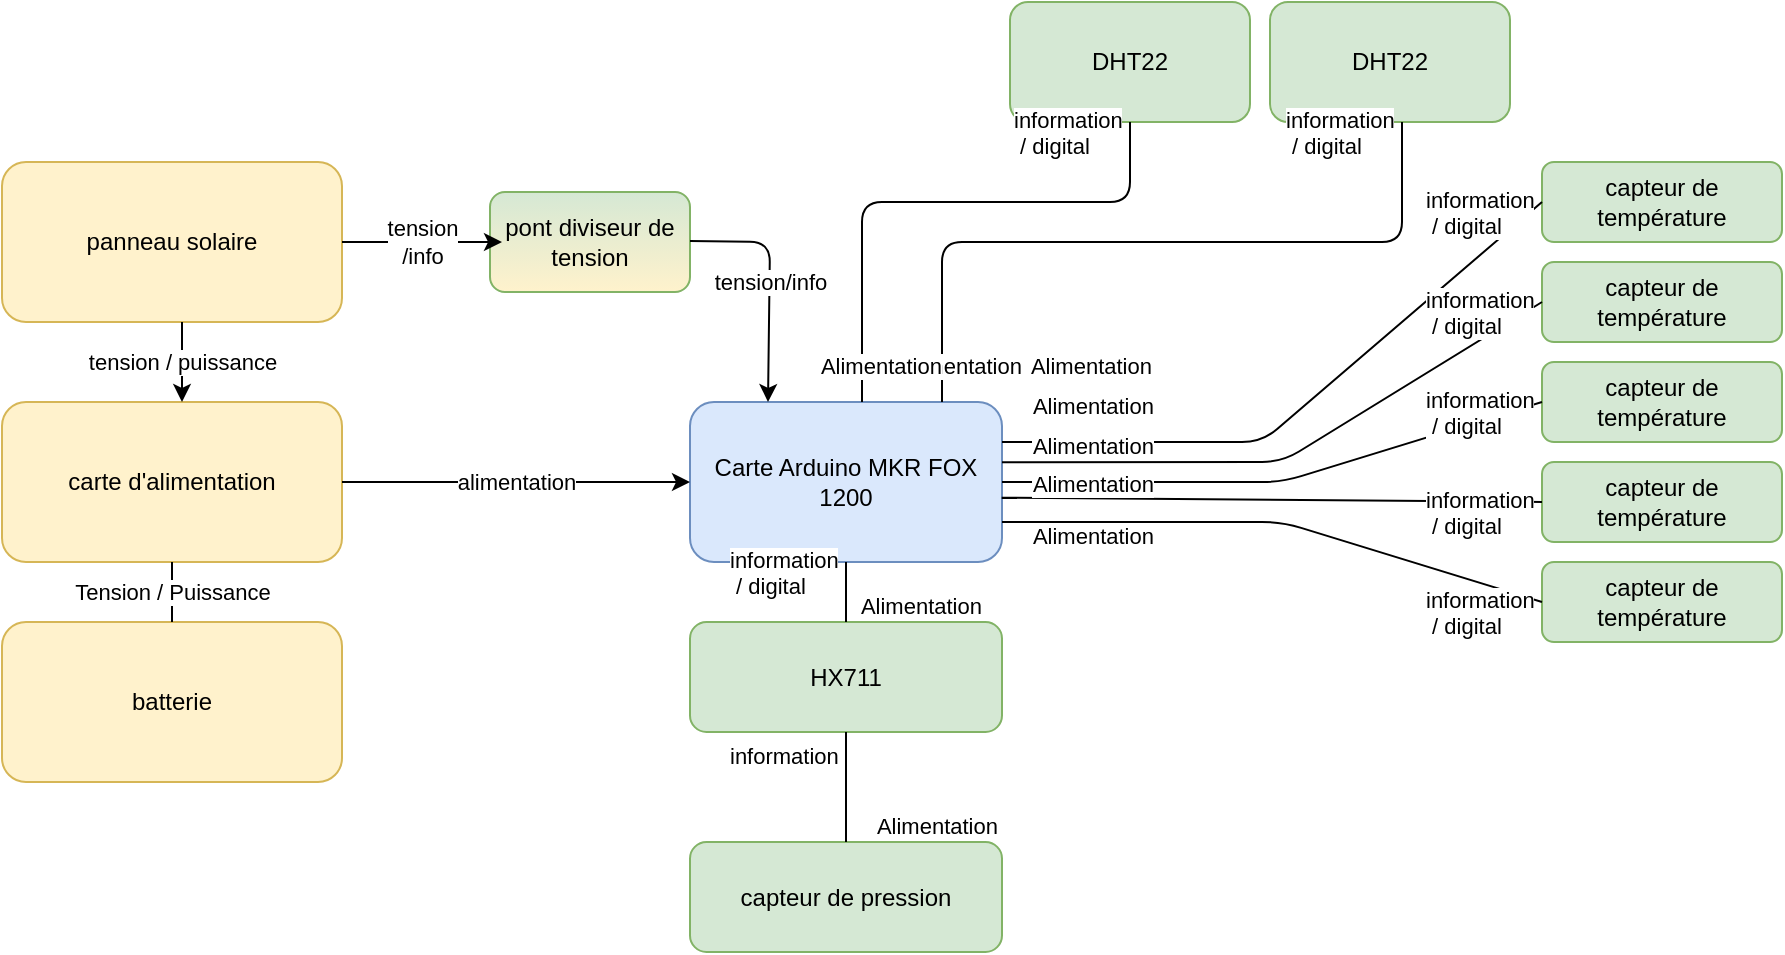 <mxfile version="14.9.3" type="device"><diagram id="5MrgnKDGI7gBkpORk5VN" name="Page-1"><mxGraphModel dx="1362" dy="588" grid="1" gridSize="10" guides="1" tooltips="1" connect="1" arrows="1" fold="1" page="1" pageScale="1" pageWidth="827" pageHeight="1169" math="0" shadow="0"><root><mxCell id="0"/><mxCell id="1" parent="0"/><mxCell id="vDE-AmIc3GsB3ryQzdrk-1" value="&#10;&#10;Carte Arduino MKR FOX 1200 &#10;&#10;" style="rounded=1;whiteSpace=wrap;html=1;fillColor=#dae8fc;strokeColor=#6c8ebf;" vertex="1" parent="1"><mxGeometry x="414" y="280" width="156" height="80" as="geometry"/></mxCell><mxCell id="vDE-AmIc3GsB3ryQzdrk-2" value="panneau solaire" style="rounded=1;whiteSpace=wrap;html=1;fillColor=#fff2cc;strokeColor=#d6b656;" vertex="1" parent="1"><mxGeometry x="70" y="160" width="170" height="80" as="geometry"/></mxCell><mxCell id="vDE-AmIc3GsB3ryQzdrk-3" value="carte d'alimentation" style="rounded=1;whiteSpace=wrap;html=1;fillColor=#fff2cc;strokeColor=#d6b656;" vertex="1" parent="1"><mxGeometry x="70" y="280" width="170" height="80" as="geometry"/></mxCell><mxCell id="vDE-AmIc3GsB3ryQzdrk-5" value="capteur de pression" style="rounded=1;whiteSpace=wrap;html=1;fillColor=#d5e8d4;strokeColor=#82b366;" vertex="1" parent="1"><mxGeometry x="414" y="500" width="156" height="55" as="geometry"/></mxCell><mxCell id="vDE-AmIc3GsB3ryQzdrk-6" value="DHT22" style="rounded=1;whiteSpace=wrap;html=1;fillColor=#d5e8d4;strokeColor=#82b366;" vertex="1" parent="1"><mxGeometry x="574" y="80" width="120" height="60" as="geometry"/></mxCell><mxCell id="vDE-AmIc3GsB3ryQzdrk-7" value="DHT22" style="rounded=1;whiteSpace=wrap;html=1;fillColor=#d5e8d4;strokeColor=#82b366;" vertex="1" parent="1"><mxGeometry x="704" y="80" width="120" height="60" as="geometry"/></mxCell><mxCell id="vDE-AmIc3GsB3ryQzdrk-9" value="batterie" style="rounded=1;whiteSpace=wrap;html=1;fillColor=#fff2cc;strokeColor=#d6b656;" vertex="1" parent="1"><mxGeometry x="70" y="390" width="170" height="80" as="geometry"/></mxCell><mxCell id="vDE-AmIc3GsB3ryQzdrk-10" value="pont diviseur de tension" style="rounded=1;whiteSpace=wrap;html=1;fillColor=#d5e8d4;strokeColor=#82b366;gradientColor=#FFF2CC;" vertex="1" parent="1"><mxGeometry x="314" y="175" width="100" height="50" as="geometry"/></mxCell><mxCell id="vDE-AmIc3GsB3ryQzdrk-13" value="" style="endArrow=classic;html=1;entryX=0.25;entryY=0;entryDx=0;entryDy=0;" edge="1" parent="1" target="vDE-AmIc3GsB3ryQzdrk-1"><mxGeometry relative="1" as="geometry"><mxPoint x="414" y="199.5" as="sourcePoint"/><mxPoint x="514" y="199.5" as="targetPoint"/><Array as="points"><mxPoint x="454" y="200"/></Array></mxGeometry></mxCell><mxCell id="vDE-AmIc3GsB3ryQzdrk-14" value="tension/info" style="edgeLabel;resizable=0;html=1;align=center;verticalAlign=middle;" connectable="0" vertex="1" parent="vDE-AmIc3GsB3ryQzdrk-13"><mxGeometry relative="1" as="geometry"/></mxCell><mxCell id="vDE-AmIc3GsB3ryQzdrk-16" value="" style="endArrow=classic;html=1;exitX=1;exitY=0.5;exitDx=0;exitDy=0;" edge="1" parent="1" source="vDE-AmIc3GsB3ryQzdrk-2"><mxGeometry relative="1" as="geometry"><mxPoint x="360" y="300" as="sourcePoint"/><mxPoint x="320" y="200" as="targetPoint"/></mxGeometry></mxCell><mxCell id="vDE-AmIc3GsB3ryQzdrk-17" value="tension&lt;br&gt;/info" style="edgeLabel;resizable=0;html=1;align=center;verticalAlign=middle;" connectable="0" vertex="1" parent="vDE-AmIc3GsB3ryQzdrk-16"><mxGeometry relative="1" as="geometry"/></mxCell><mxCell id="vDE-AmIc3GsB3ryQzdrk-18" value="" style="endArrow=classic;html=1;" edge="1" parent="1"><mxGeometry relative="1" as="geometry"><mxPoint x="160" y="240" as="sourcePoint"/><mxPoint x="160" y="280" as="targetPoint"/></mxGeometry></mxCell><mxCell id="vDE-AmIc3GsB3ryQzdrk-19" value="tension / puissance" style="edgeLabel;resizable=0;html=1;align=center;verticalAlign=middle;" connectable="0" vertex="1" parent="vDE-AmIc3GsB3ryQzdrk-18"><mxGeometry relative="1" as="geometry"/></mxCell><mxCell id="vDE-AmIc3GsB3ryQzdrk-20" value="" style="endArrow=none;html=1;entryX=0.5;entryY=0;entryDx=0;entryDy=0;exitX=0.5;exitY=1;exitDx=0;exitDy=0;endFill=0;" edge="1" parent="1" source="vDE-AmIc3GsB3ryQzdrk-3" target="vDE-AmIc3GsB3ryQzdrk-9"><mxGeometry relative="1" as="geometry"><mxPoint x="240" y="319.76" as="sourcePoint"/><mxPoint x="340" y="319.76" as="targetPoint"/></mxGeometry></mxCell><mxCell id="vDE-AmIc3GsB3ryQzdrk-21" value="Tension / Puissance" style="edgeLabel;resizable=0;html=1;align=center;verticalAlign=middle;" connectable="0" vertex="1" parent="vDE-AmIc3GsB3ryQzdrk-20"><mxGeometry relative="1" as="geometry"/></mxCell><mxCell id="vDE-AmIc3GsB3ryQzdrk-22" value="" style="endArrow=classic;html=1;exitX=1;exitY=0.5;exitDx=0;exitDy=0;entryX=0;entryY=0.5;entryDx=0;entryDy=0;" edge="1" parent="1" source="vDE-AmIc3GsB3ryQzdrk-3" target="vDE-AmIc3GsB3ryQzdrk-1"><mxGeometry relative="1" as="geometry"><mxPoint x="250" y="319.76" as="sourcePoint"/><mxPoint x="350" y="319.76" as="targetPoint"/><Array as="points"><mxPoint x="360" y="320"/></Array></mxGeometry></mxCell><mxCell id="vDE-AmIc3GsB3ryQzdrk-23" value="alimentation" style="edgeLabel;resizable=0;html=1;align=center;verticalAlign=middle;" connectable="0" vertex="1" parent="vDE-AmIc3GsB3ryQzdrk-22"><mxGeometry relative="1" as="geometry"/></mxCell><mxCell id="vDE-AmIc3GsB3ryQzdrk-27" value="capteur de température" style="rounded=1;whiteSpace=wrap;html=1;fillColor=#d5e8d4;strokeColor=#82b366;" vertex="1" parent="1"><mxGeometry x="840" y="160" width="120" height="40" as="geometry"/></mxCell><mxCell id="vDE-AmIc3GsB3ryQzdrk-28" value="capteur de température" style="rounded=1;whiteSpace=wrap;html=1;fillColor=#d5e8d4;strokeColor=#82b366;" vertex="1" parent="1"><mxGeometry x="840" y="210" width="120" height="40" as="geometry"/></mxCell><mxCell id="vDE-AmIc3GsB3ryQzdrk-29" value="capteur de température" style="rounded=1;whiteSpace=wrap;html=1;fillColor=#d5e8d4;strokeColor=#82b366;" vertex="1" parent="1"><mxGeometry x="840" y="260" width="120" height="40" as="geometry"/></mxCell><mxCell id="vDE-AmIc3GsB3ryQzdrk-30" value="capteur de température" style="rounded=1;whiteSpace=wrap;html=1;fillColor=#d5e8d4;strokeColor=#82b366;" vertex="1" parent="1"><mxGeometry x="840" y="310" width="120" height="40" as="geometry"/></mxCell><mxCell id="vDE-AmIc3GsB3ryQzdrk-31" value="capteur de température" style="rounded=1;whiteSpace=wrap;html=1;fillColor=#d5e8d4;strokeColor=#82b366;" vertex="1" parent="1"><mxGeometry x="840" y="360" width="120" height="40" as="geometry"/></mxCell><mxCell id="vDE-AmIc3GsB3ryQzdrk-35" value="" style="endArrow=none;html=1;exitX=0;exitY=0.5;exitDx=0;exitDy=0;entryX=1;entryY=0.25;entryDx=0;entryDy=0;endFill=0;" edge="1" parent="1" source="vDE-AmIc3GsB3ryQzdrk-27" target="vDE-AmIc3GsB3ryQzdrk-1"><mxGeometry relative="1" as="geometry"><mxPoint x="650" y="290" as="sourcePoint"/><mxPoint x="810" y="290" as="targetPoint"/><Array as="points"><mxPoint x="700" y="300"/></Array></mxGeometry></mxCell><mxCell id="vDE-AmIc3GsB3ryQzdrk-37" value="information&lt;br&gt;&amp;nbsp;/ digital" style="edgeLabel;resizable=0;html=1;align=left;verticalAlign=bottom;" connectable="0" vertex="1" parent="vDE-AmIc3GsB3ryQzdrk-35"><mxGeometry x="-1" relative="1" as="geometry"><mxPoint x="-60" y="20" as="offset"/></mxGeometry></mxCell><mxCell id="vDE-AmIc3GsB3ryQzdrk-38" value="&lt;span style=&quot;text-align: left&quot;&gt;Alimentation&lt;/span&gt;" style="edgeLabel;resizable=0;html=1;align=right;verticalAlign=bottom;" connectable="0" vertex="1" parent="vDE-AmIc3GsB3ryQzdrk-35"><mxGeometry x="1" relative="1" as="geometry"><mxPoint x="76" y="-30" as="offset"/></mxGeometry></mxCell><mxCell id="vDE-AmIc3GsB3ryQzdrk-39" value="" style="endArrow=none;html=1;exitX=0;exitY=0.5;exitDx=0;exitDy=0;entryX=1;entryY=0.376;entryDx=0;entryDy=0;endFill=0;entryPerimeter=0;" edge="1" parent="1" source="vDE-AmIc3GsB3ryQzdrk-28" target="vDE-AmIc3GsB3ryQzdrk-1"><mxGeometry relative="1" as="geometry"><mxPoint x="850" y="190" as="sourcePoint"/><mxPoint x="584" y="310" as="targetPoint"/><Array as="points"><mxPoint x="710" y="310"/></Array></mxGeometry></mxCell><mxCell id="vDE-AmIc3GsB3ryQzdrk-40" value="information&lt;br&gt;&amp;nbsp;/ digital" style="edgeLabel;resizable=0;html=1;align=left;verticalAlign=bottom;" connectable="0" vertex="1" parent="vDE-AmIc3GsB3ryQzdrk-39"><mxGeometry x="-1" relative="1" as="geometry"><mxPoint x="-60" y="20" as="offset"/></mxGeometry></mxCell><mxCell id="vDE-AmIc3GsB3ryQzdrk-41" value="&lt;span style=&quot;text-align: left&quot;&gt;Alimentation&lt;/span&gt;" style="edgeLabel;resizable=0;html=1;align=right;verticalAlign=bottom;" connectable="0" vertex="1" parent="vDE-AmIc3GsB3ryQzdrk-39"><mxGeometry x="1" relative="1" as="geometry"><mxPoint x="76" y="-20" as="offset"/></mxGeometry></mxCell><mxCell id="vDE-AmIc3GsB3ryQzdrk-42" value="" style="endArrow=none;html=1;exitX=0;exitY=0.5;exitDx=0;exitDy=0;endFill=0;entryX=1;entryY=0.5;entryDx=0;entryDy=0;" edge="1" parent="1" source="vDE-AmIc3GsB3ryQzdrk-29" target="vDE-AmIc3GsB3ryQzdrk-1"><mxGeometry relative="1" as="geometry"><mxPoint x="850" y="240" as="sourcePoint"/><mxPoint x="580" y="320" as="targetPoint"/><Array as="points"><mxPoint x="710" y="320"/></Array></mxGeometry></mxCell><mxCell id="vDE-AmIc3GsB3ryQzdrk-43" value="information&lt;br&gt;&amp;nbsp;/ digital" style="edgeLabel;resizable=0;html=1;align=left;verticalAlign=bottom;" connectable="0" vertex="1" parent="vDE-AmIc3GsB3ryQzdrk-42"><mxGeometry x="-1" relative="1" as="geometry"><mxPoint x="-60" y="20" as="offset"/></mxGeometry></mxCell><mxCell id="vDE-AmIc3GsB3ryQzdrk-44" value="&lt;span style=&quot;text-align: left&quot;&gt;Alimentation&lt;/span&gt;" style="edgeLabel;resizable=0;html=1;align=right;verticalAlign=bottom;" connectable="0" vertex="1" parent="vDE-AmIc3GsB3ryQzdrk-42"><mxGeometry x="1" relative="1" as="geometry"><mxPoint x="76" y="-10" as="offset"/></mxGeometry></mxCell><mxCell id="vDE-AmIc3GsB3ryQzdrk-45" value="" style="endArrow=none;html=1;exitX=0;exitY=0.5;exitDx=0;exitDy=0;entryX=0.999;entryY=0.598;entryDx=0;entryDy=0;endFill=0;entryPerimeter=0;" edge="1" parent="1" source="vDE-AmIc3GsB3ryQzdrk-30" target="vDE-AmIc3GsB3ryQzdrk-1"><mxGeometry relative="1" as="geometry"><mxPoint x="850" y="290" as="sourcePoint"/><mxPoint x="584" y="330" as="targetPoint"/></mxGeometry></mxCell><mxCell id="vDE-AmIc3GsB3ryQzdrk-46" value="information&lt;br&gt;&amp;nbsp;/ digital" style="edgeLabel;resizable=0;html=1;align=left;verticalAlign=bottom;" connectable="0" vertex="1" parent="vDE-AmIc3GsB3ryQzdrk-45"><mxGeometry x="-1" relative="1" as="geometry"><mxPoint x="-60" y="20" as="offset"/></mxGeometry></mxCell><mxCell id="vDE-AmIc3GsB3ryQzdrk-47" value="&lt;span style=&quot;text-align: left&quot;&gt;Alimentation&lt;/span&gt;" style="edgeLabel;resizable=0;html=1;align=right;verticalAlign=bottom;" connectable="0" vertex="1" parent="vDE-AmIc3GsB3ryQzdrk-45"><mxGeometry x="1" relative="1" as="geometry"><mxPoint x="76" y="2" as="offset"/></mxGeometry></mxCell><mxCell id="vDE-AmIc3GsB3ryQzdrk-48" value="" style="endArrow=none;html=1;exitX=0;exitY=0.5;exitDx=0;exitDy=0;endFill=0;entryX=1;entryY=0.75;entryDx=0;entryDy=0;" edge="1" parent="1" source="vDE-AmIc3GsB3ryQzdrk-31" target="vDE-AmIc3GsB3ryQzdrk-1"><mxGeometry relative="1" as="geometry"><mxPoint x="850" y="340" as="sourcePoint"/><mxPoint x="570" y="350" as="targetPoint"/><Array as="points"><mxPoint x="710" y="340"/></Array></mxGeometry></mxCell><mxCell id="vDE-AmIc3GsB3ryQzdrk-49" value="information&lt;br&gt;&amp;nbsp;/ digital" style="edgeLabel;resizable=0;html=1;align=left;verticalAlign=bottom;" connectable="0" vertex="1" parent="vDE-AmIc3GsB3ryQzdrk-48"><mxGeometry x="-1" relative="1" as="geometry"><mxPoint x="-60" y="20" as="offset"/></mxGeometry></mxCell><mxCell id="vDE-AmIc3GsB3ryQzdrk-50" value="&lt;span style=&quot;text-align: left&quot;&gt;Alimentation&lt;/span&gt;" style="edgeLabel;resizable=0;html=1;align=right;verticalAlign=bottom;" connectable="0" vertex="1" parent="vDE-AmIc3GsB3ryQzdrk-48"><mxGeometry x="1" relative="1" as="geometry"><mxPoint x="76" y="15" as="offset"/></mxGeometry></mxCell><mxCell id="vDE-AmIc3GsB3ryQzdrk-51" value="" style="endArrow=none;html=1;exitX=0.5;exitY=1;exitDx=0;exitDy=0;entryX=0.75;entryY=0;entryDx=0;entryDy=0;endFill=0;" edge="1" parent="1"><mxGeometry relative="1" as="geometry"><mxPoint x="770" y="140" as="sourcePoint"/><mxPoint x="540" y="280" as="targetPoint"/><Array as="points"><mxPoint x="770" y="200"/><mxPoint x="540" y="200"/></Array></mxGeometry></mxCell><mxCell id="vDE-AmIc3GsB3ryQzdrk-52" value="information&lt;br&gt;&amp;nbsp;/ digital" style="edgeLabel;resizable=0;html=1;align=left;verticalAlign=bottom;" connectable="0" vertex="1" parent="vDE-AmIc3GsB3ryQzdrk-51"><mxGeometry x="-1" relative="1" as="geometry"><mxPoint x="-60" y="20" as="offset"/></mxGeometry></mxCell><mxCell id="vDE-AmIc3GsB3ryQzdrk-53" value="&lt;span style=&quot;text-align: left&quot;&gt;Alimentation&lt;/span&gt;" style="edgeLabel;resizable=0;html=1;align=right;verticalAlign=bottom;" connectable="0" vertex="1" parent="vDE-AmIc3GsB3ryQzdrk-51"><mxGeometry x="1" relative="1" as="geometry"><mxPoint x="40" y="-10" as="offset"/></mxGeometry></mxCell><mxCell id="vDE-AmIc3GsB3ryQzdrk-54" value="" style="endArrow=none;html=1;exitX=0.5;exitY=1;exitDx=0;exitDy=0;entryX=0.75;entryY=0;entryDx=0;entryDy=0;endFill=0;" edge="1" parent="1" source="vDE-AmIc3GsB3ryQzdrk-6"><mxGeometry relative="1" as="geometry"><mxPoint x="730" y="140" as="sourcePoint"/><mxPoint x="500" y="280" as="targetPoint"/><Array as="points"><mxPoint x="634" y="180"/><mxPoint x="500" y="180"/></Array></mxGeometry></mxCell><mxCell id="vDE-AmIc3GsB3ryQzdrk-55" value="information&lt;br&gt;&amp;nbsp;/ digital" style="edgeLabel;resizable=0;html=1;align=left;verticalAlign=bottom;" connectable="0" vertex="1" parent="vDE-AmIc3GsB3ryQzdrk-54"><mxGeometry x="-1" relative="1" as="geometry"><mxPoint x="-60" y="20" as="offset"/></mxGeometry></mxCell><mxCell id="vDE-AmIc3GsB3ryQzdrk-56" value="&lt;span style=&quot;text-align: left&quot;&gt;Alimentation&lt;/span&gt;" style="edgeLabel;resizable=0;html=1;align=right;verticalAlign=bottom;" connectable="0" vertex="1" parent="vDE-AmIc3GsB3ryQzdrk-54"><mxGeometry x="1" relative="1" as="geometry"><mxPoint x="40" y="-10" as="offset"/></mxGeometry></mxCell><mxCell id="vDE-AmIc3GsB3ryQzdrk-61" value="HX711" style="rounded=1;whiteSpace=wrap;html=1;fillColor=#d5e8d4;strokeColor=#82b366;" vertex="1" parent="1"><mxGeometry x="414" y="390" width="156" height="55" as="geometry"/></mxCell><mxCell id="vDE-AmIc3GsB3ryQzdrk-62" value="" style="endArrow=none;html=1;exitX=0.5;exitY=1;exitDx=0;exitDy=0;entryX=0.5;entryY=0;entryDx=0;entryDy=0;endFill=0;" edge="1" parent="1" source="vDE-AmIc3GsB3ryQzdrk-61" target="vDE-AmIc3GsB3ryQzdrk-5"><mxGeometry relative="1" as="geometry"><mxPoint x="850" y="390.0" as="sourcePoint"/><mxPoint x="584.32" y="344.64" as="targetPoint"/></mxGeometry></mxCell><mxCell id="vDE-AmIc3GsB3ryQzdrk-63" value="information" style="edgeLabel;resizable=0;html=1;align=left;verticalAlign=bottom;" connectable="0" vertex="1" parent="vDE-AmIc3GsB3ryQzdrk-62"><mxGeometry x="-1" relative="1" as="geometry"><mxPoint x="-60" y="20" as="offset"/></mxGeometry></mxCell><mxCell id="vDE-AmIc3GsB3ryQzdrk-64" value="&lt;span style=&quot;text-align: left&quot;&gt;Alimentation&lt;/span&gt;" style="edgeLabel;resizable=0;html=1;align=right;verticalAlign=bottom;" connectable="0" vertex="1" parent="vDE-AmIc3GsB3ryQzdrk-62"><mxGeometry x="1" relative="1" as="geometry"><mxPoint x="76" as="offset"/></mxGeometry></mxCell><mxCell id="vDE-AmIc3GsB3ryQzdrk-65" value="" style="endArrow=none;html=1;exitX=0.5;exitY=1;exitDx=0;exitDy=0;entryX=0.5;entryY=0;entryDx=0;entryDy=0;endFill=0;" edge="1" parent="1" source="vDE-AmIc3GsB3ryQzdrk-1" target="vDE-AmIc3GsB3ryQzdrk-61"><mxGeometry relative="1" as="geometry"><mxPoint x="501.0" y="465.0" as="sourcePoint"/><mxPoint x="501.0" y="510.0" as="targetPoint"/></mxGeometry></mxCell><mxCell id="vDE-AmIc3GsB3ryQzdrk-66" value="information&lt;br&gt;&amp;nbsp;/ digital" style="edgeLabel;resizable=0;html=1;align=left;verticalAlign=bottom;" connectable="0" vertex="1" parent="vDE-AmIc3GsB3ryQzdrk-65"><mxGeometry x="-1" relative="1" as="geometry"><mxPoint x="-60" y="20" as="offset"/></mxGeometry></mxCell><mxCell id="vDE-AmIc3GsB3ryQzdrk-67" value="&lt;span style=&quot;text-align: left&quot;&gt;Alimentation&lt;/span&gt;" style="edgeLabel;resizable=0;html=1;align=right;verticalAlign=bottom;" connectable="0" vertex="1" parent="vDE-AmIc3GsB3ryQzdrk-65"><mxGeometry x="1" relative="1" as="geometry"><mxPoint x="68" as="offset"/></mxGeometry></mxCell></root></mxGraphModel></diagram></mxfile>